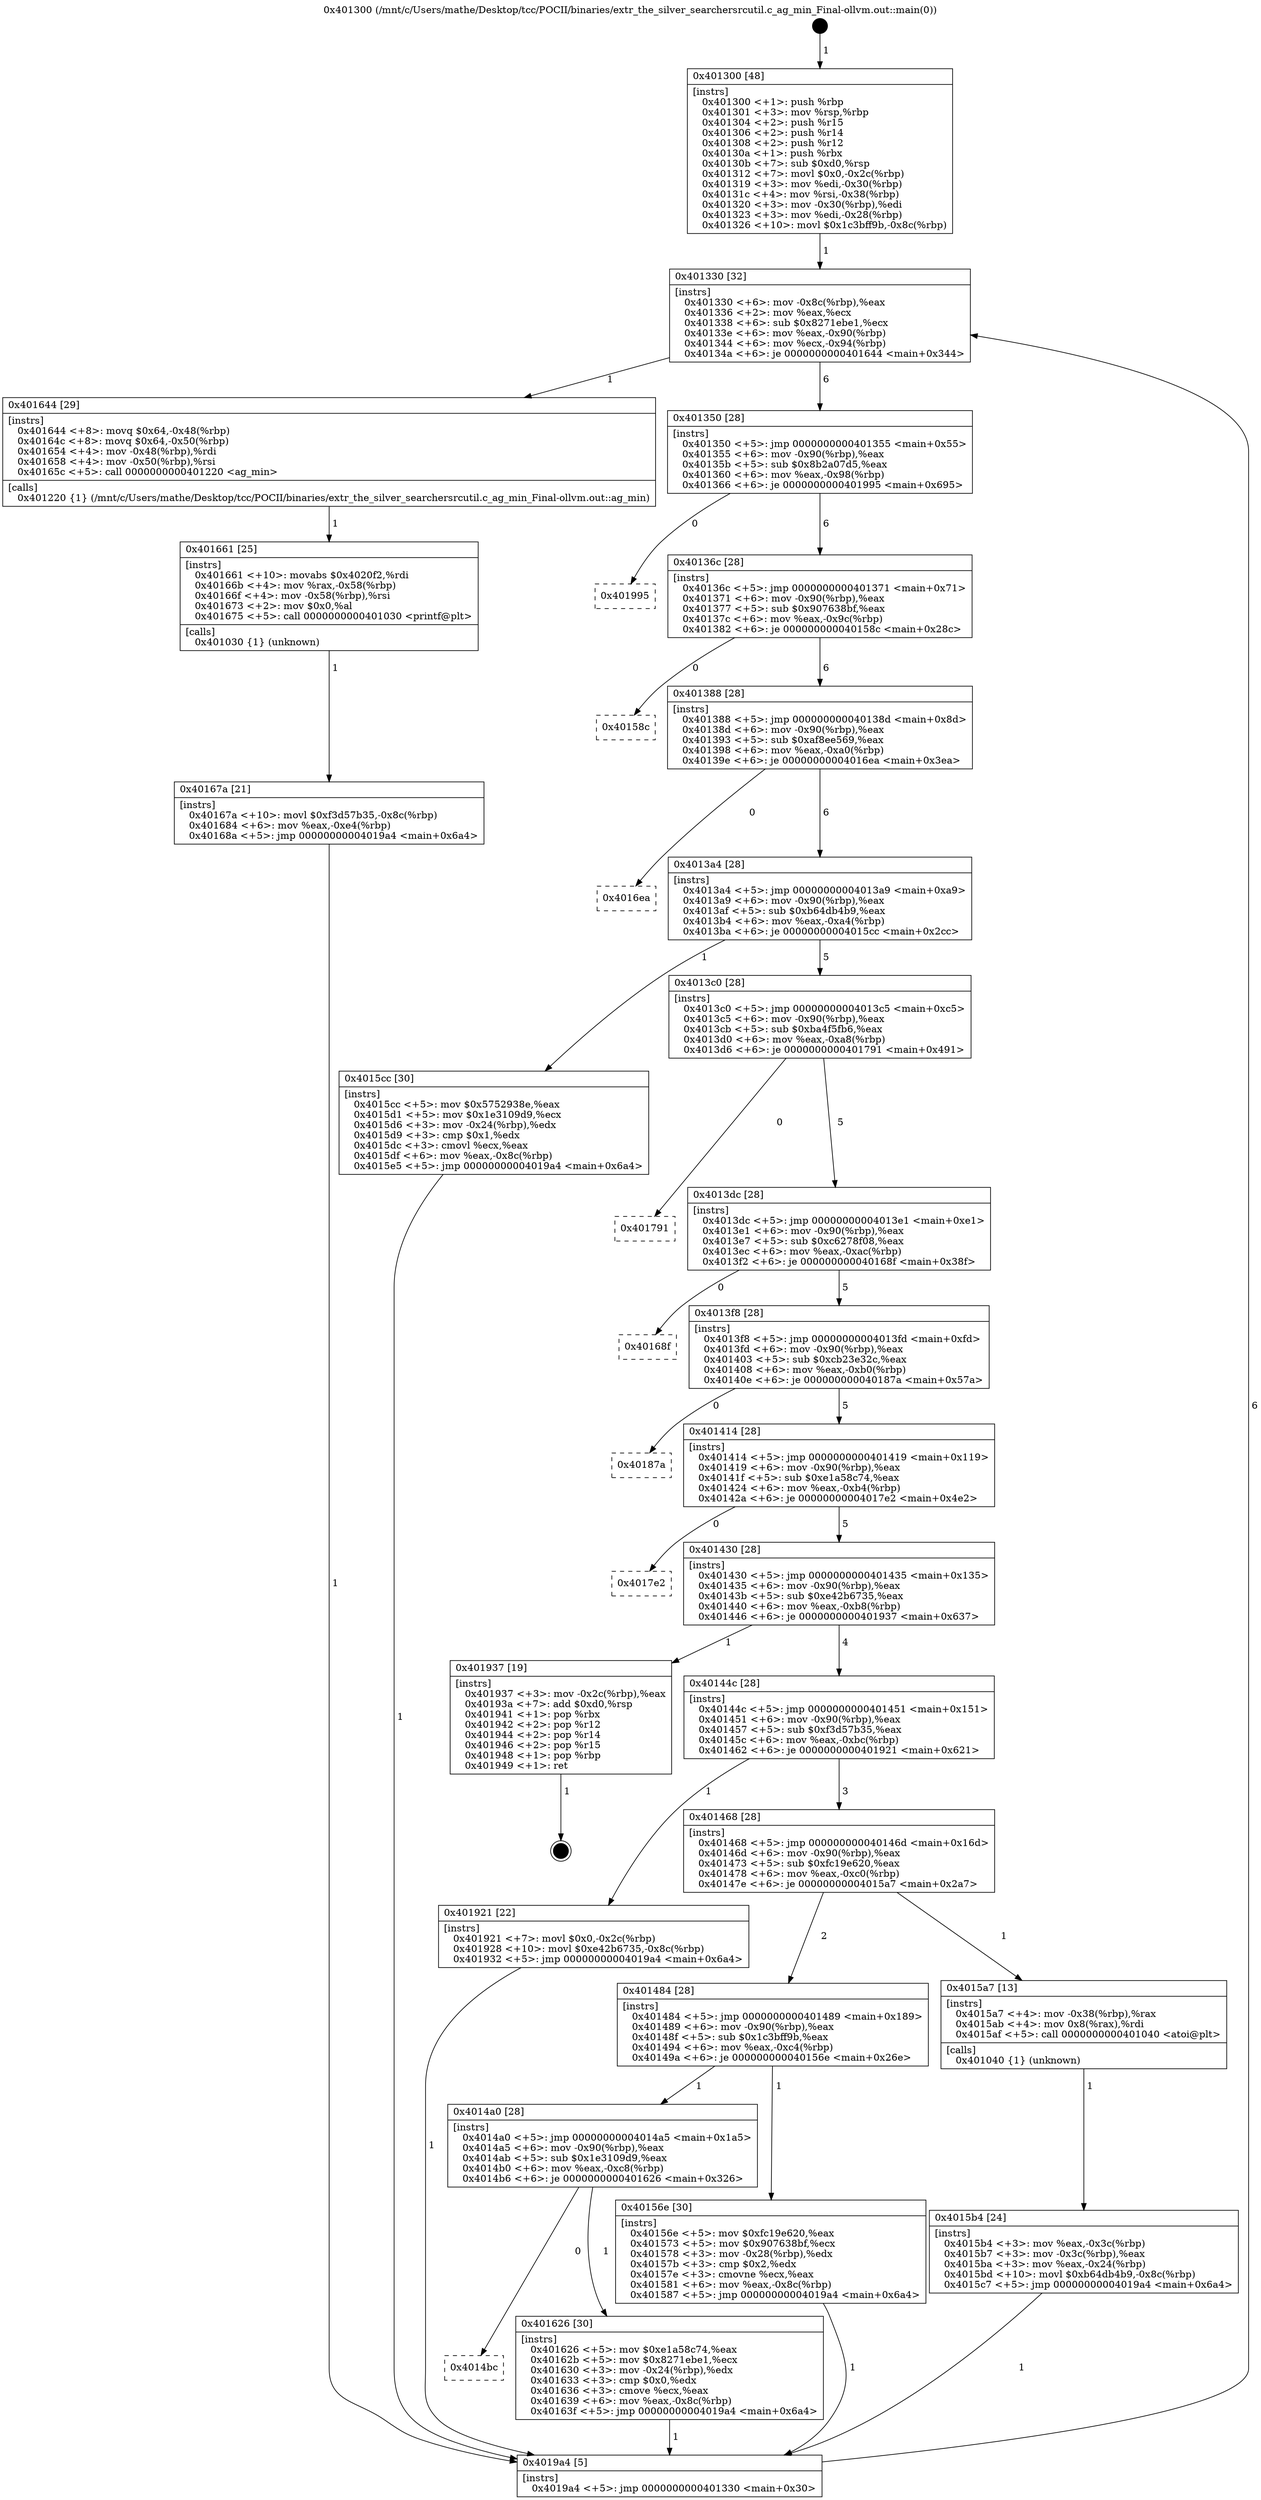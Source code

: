 digraph "0x401300" {
  label = "0x401300 (/mnt/c/Users/mathe/Desktop/tcc/POCII/binaries/extr_the_silver_searchersrcutil.c_ag_min_Final-ollvm.out::main(0))"
  labelloc = "t"
  node[shape=record]

  Entry [label="",width=0.3,height=0.3,shape=circle,fillcolor=black,style=filled]
  "0x401330" [label="{
     0x401330 [32]\l
     | [instrs]\l
     &nbsp;&nbsp;0x401330 \<+6\>: mov -0x8c(%rbp),%eax\l
     &nbsp;&nbsp;0x401336 \<+2\>: mov %eax,%ecx\l
     &nbsp;&nbsp;0x401338 \<+6\>: sub $0x8271ebe1,%ecx\l
     &nbsp;&nbsp;0x40133e \<+6\>: mov %eax,-0x90(%rbp)\l
     &nbsp;&nbsp;0x401344 \<+6\>: mov %ecx,-0x94(%rbp)\l
     &nbsp;&nbsp;0x40134a \<+6\>: je 0000000000401644 \<main+0x344\>\l
  }"]
  "0x401644" [label="{
     0x401644 [29]\l
     | [instrs]\l
     &nbsp;&nbsp;0x401644 \<+8\>: movq $0x64,-0x48(%rbp)\l
     &nbsp;&nbsp;0x40164c \<+8\>: movq $0x64,-0x50(%rbp)\l
     &nbsp;&nbsp;0x401654 \<+4\>: mov -0x48(%rbp),%rdi\l
     &nbsp;&nbsp;0x401658 \<+4\>: mov -0x50(%rbp),%rsi\l
     &nbsp;&nbsp;0x40165c \<+5\>: call 0000000000401220 \<ag_min\>\l
     | [calls]\l
     &nbsp;&nbsp;0x401220 \{1\} (/mnt/c/Users/mathe/Desktop/tcc/POCII/binaries/extr_the_silver_searchersrcutil.c_ag_min_Final-ollvm.out::ag_min)\l
  }"]
  "0x401350" [label="{
     0x401350 [28]\l
     | [instrs]\l
     &nbsp;&nbsp;0x401350 \<+5\>: jmp 0000000000401355 \<main+0x55\>\l
     &nbsp;&nbsp;0x401355 \<+6\>: mov -0x90(%rbp),%eax\l
     &nbsp;&nbsp;0x40135b \<+5\>: sub $0x8b2a07d5,%eax\l
     &nbsp;&nbsp;0x401360 \<+6\>: mov %eax,-0x98(%rbp)\l
     &nbsp;&nbsp;0x401366 \<+6\>: je 0000000000401995 \<main+0x695\>\l
  }"]
  Exit [label="",width=0.3,height=0.3,shape=circle,fillcolor=black,style=filled,peripheries=2]
  "0x401995" [label="{
     0x401995\l
  }", style=dashed]
  "0x40136c" [label="{
     0x40136c [28]\l
     | [instrs]\l
     &nbsp;&nbsp;0x40136c \<+5\>: jmp 0000000000401371 \<main+0x71\>\l
     &nbsp;&nbsp;0x401371 \<+6\>: mov -0x90(%rbp),%eax\l
     &nbsp;&nbsp;0x401377 \<+5\>: sub $0x907638bf,%eax\l
     &nbsp;&nbsp;0x40137c \<+6\>: mov %eax,-0x9c(%rbp)\l
     &nbsp;&nbsp;0x401382 \<+6\>: je 000000000040158c \<main+0x28c\>\l
  }"]
  "0x40167a" [label="{
     0x40167a [21]\l
     | [instrs]\l
     &nbsp;&nbsp;0x40167a \<+10\>: movl $0xf3d57b35,-0x8c(%rbp)\l
     &nbsp;&nbsp;0x401684 \<+6\>: mov %eax,-0xe4(%rbp)\l
     &nbsp;&nbsp;0x40168a \<+5\>: jmp 00000000004019a4 \<main+0x6a4\>\l
  }"]
  "0x40158c" [label="{
     0x40158c\l
  }", style=dashed]
  "0x401388" [label="{
     0x401388 [28]\l
     | [instrs]\l
     &nbsp;&nbsp;0x401388 \<+5\>: jmp 000000000040138d \<main+0x8d\>\l
     &nbsp;&nbsp;0x40138d \<+6\>: mov -0x90(%rbp),%eax\l
     &nbsp;&nbsp;0x401393 \<+5\>: sub $0xaf8ee569,%eax\l
     &nbsp;&nbsp;0x401398 \<+6\>: mov %eax,-0xa0(%rbp)\l
     &nbsp;&nbsp;0x40139e \<+6\>: je 00000000004016ea \<main+0x3ea\>\l
  }"]
  "0x401661" [label="{
     0x401661 [25]\l
     | [instrs]\l
     &nbsp;&nbsp;0x401661 \<+10\>: movabs $0x4020f2,%rdi\l
     &nbsp;&nbsp;0x40166b \<+4\>: mov %rax,-0x58(%rbp)\l
     &nbsp;&nbsp;0x40166f \<+4\>: mov -0x58(%rbp),%rsi\l
     &nbsp;&nbsp;0x401673 \<+2\>: mov $0x0,%al\l
     &nbsp;&nbsp;0x401675 \<+5\>: call 0000000000401030 \<printf@plt\>\l
     | [calls]\l
     &nbsp;&nbsp;0x401030 \{1\} (unknown)\l
  }"]
  "0x4016ea" [label="{
     0x4016ea\l
  }", style=dashed]
  "0x4013a4" [label="{
     0x4013a4 [28]\l
     | [instrs]\l
     &nbsp;&nbsp;0x4013a4 \<+5\>: jmp 00000000004013a9 \<main+0xa9\>\l
     &nbsp;&nbsp;0x4013a9 \<+6\>: mov -0x90(%rbp),%eax\l
     &nbsp;&nbsp;0x4013af \<+5\>: sub $0xb64db4b9,%eax\l
     &nbsp;&nbsp;0x4013b4 \<+6\>: mov %eax,-0xa4(%rbp)\l
     &nbsp;&nbsp;0x4013ba \<+6\>: je 00000000004015cc \<main+0x2cc\>\l
  }"]
  "0x4014bc" [label="{
     0x4014bc\l
  }", style=dashed]
  "0x4015cc" [label="{
     0x4015cc [30]\l
     | [instrs]\l
     &nbsp;&nbsp;0x4015cc \<+5\>: mov $0x5752938e,%eax\l
     &nbsp;&nbsp;0x4015d1 \<+5\>: mov $0x1e3109d9,%ecx\l
     &nbsp;&nbsp;0x4015d6 \<+3\>: mov -0x24(%rbp),%edx\l
     &nbsp;&nbsp;0x4015d9 \<+3\>: cmp $0x1,%edx\l
     &nbsp;&nbsp;0x4015dc \<+3\>: cmovl %ecx,%eax\l
     &nbsp;&nbsp;0x4015df \<+6\>: mov %eax,-0x8c(%rbp)\l
     &nbsp;&nbsp;0x4015e5 \<+5\>: jmp 00000000004019a4 \<main+0x6a4\>\l
  }"]
  "0x4013c0" [label="{
     0x4013c0 [28]\l
     | [instrs]\l
     &nbsp;&nbsp;0x4013c0 \<+5\>: jmp 00000000004013c5 \<main+0xc5\>\l
     &nbsp;&nbsp;0x4013c5 \<+6\>: mov -0x90(%rbp),%eax\l
     &nbsp;&nbsp;0x4013cb \<+5\>: sub $0xba4f5fb6,%eax\l
     &nbsp;&nbsp;0x4013d0 \<+6\>: mov %eax,-0xa8(%rbp)\l
     &nbsp;&nbsp;0x4013d6 \<+6\>: je 0000000000401791 \<main+0x491\>\l
  }"]
  "0x401626" [label="{
     0x401626 [30]\l
     | [instrs]\l
     &nbsp;&nbsp;0x401626 \<+5\>: mov $0xe1a58c74,%eax\l
     &nbsp;&nbsp;0x40162b \<+5\>: mov $0x8271ebe1,%ecx\l
     &nbsp;&nbsp;0x401630 \<+3\>: mov -0x24(%rbp),%edx\l
     &nbsp;&nbsp;0x401633 \<+3\>: cmp $0x0,%edx\l
     &nbsp;&nbsp;0x401636 \<+3\>: cmove %ecx,%eax\l
     &nbsp;&nbsp;0x401639 \<+6\>: mov %eax,-0x8c(%rbp)\l
     &nbsp;&nbsp;0x40163f \<+5\>: jmp 00000000004019a4 \<main+0x6a4\>\l
  }"]
  "0x401791" [label="{
     0x401791\l
  }", style=dashed]
  "0x4013dc" [label="{
     0x4013dc [28]\l
     | [instrs]\l
     &nbsp;&nbsp;0x4013dc \<+5\>: jmp 00000000004013e1 \<main+0xe1\>\l
     &nbsp;&nbsp;0x4013e1 \<+6\>: mov -0x90(%rbp),%eax\l
     &nbsp;&nbsp;0x4013e7 \<+5\>: sub $0xc6278f08,%eax\l
     &nbsp;&nbsp;0x4013ec \<+6\>: mov %eax,-0xac(%rbp)\l
     &nbsp;&nbsp;0x4013f2 \<+6\>: je 000000000040168f \<main+0x38f\>\l
  }"]
  "0x4015b4" [label="{
     0x4015b4 [24]\l
     | [instrs]\l
     &nbsp;&nbsp;0x4015b4 \<+3\>: mov %eax,-0x3c(%rbp)\l
     &nbsp;&nbsp;0x4015b7 \<+3\>: mov -0x3c(%rbp),%eax\l
     &nbsp;&nbsp;0x4015ba \<+3\>: mov %eax,-0x24(%rbp)\l
     &nbsp;&nbsp;0x4015bd \<+10\>: movl $0xb64db4b9,-0x8c(%rbp)\l
     &nbsp;&nbsp;0x4015c7 \<+5\>: jmp 00000000004019a4 \<main+0x6a4\>\l
  }"]
  "0x40168f" [label="{
     0x40168f\l
  }", style=dashed]
  "0x4013f8" [label="{
     0x4013f8 [28]\l
     | [instrs]\l
     &nbsp;&nbsp;0x4013f8 \<+5\>: jmp 00000000004013fd \<main+0xfd\>\l
     &nbsp;&nbsp;0x4013fd \<+6\>: mov -0x90(%rbp),%eax\l
     &nbsp;&nbsp;0x401403 \<+5\>: sub $0xcb23e32c,%eax\l
     &nbsp;&nbsp;0x401408 \<+6\>: mov %eax,-0xb0(%rbp)\l
     &nbsp;&nbsp;0x40140e \<+6\>: je 000000000040187a \<main+0x57a\>\l
  }"]
  "0x401300" [label="{
     0x401300 [48]\l
     | [instrs]\l
     &nbsp;&nbsp;0x401300 \<+1\>: push %rbp\l
     &nbsp;&nbsp;0x401301 \<+3\>: mov %rsp,%rbp\l
     &nbsp;&nbsp;0x401304 \<+2\>: push %r15\l
     &nbsp;&nbsp;0x401306 \<+2\>: push %r14\l
     &nbsp;&nbsp;0x401308 \<+2\>: push %r12\l
     &nbsp;&nbsp;0x40130a \<+1\>: push %rbx\l
     &nbsp;&nbsp;0x40130b \<+7\>: sub $0xd0,%rsp\l
     &nbsp;&nbsp;0x401312 \<+7\>: movl $0x0,-0x2c(%rbp)\l
     &nbsp;&nbsp;0x401319 \<+3\>: mov %edi,-0x30(%rbp)\l
     &nbsp;&nbsp;0x40131c \<+4\>: mov %rsi,-0x38(%rbp)\l
     &nbsp;&nbsp;0x401320 \<+3\>: mov -0x30(%rbp),%edi\l
     &nbsp;&nbsp;0x401323 \<+3\>: mov %edi,-0x28(%rbp)\l
     &nbsp;&nbsp;0x401326 \<+10\>: movl $0x1c3bff9b,-0x8c(%rbp)\l
  }"]
  "0x40187a" [label="{
     0x40187a\l
  }", style=dashed]
  "0x401414" [label="{
     0x401414 [28]\l
     | [instrs]\l
     &nbsp;&nbsp;0x401414 \<+5\>: jmp 0000000000401419 \<main+0x119\>\l
     &nbsp;&nbsp;0x401419 \<+6\>: mov -0x90(%rbp),%eax\l
     &nbsp;&nbsp;0x40141f \<+5\>: sub $0xe1a58c74,%eax\l
     &nbsp;&nbsp;0x401424 \<+6\>: mov %eax,-0xb4(%rbp)\l
     &nbsp;&nbsp;0x40142a \<+6\>: je 00000000004017e2 \<main+0x4e2\>\l
  }"]
  "0x4019a4" [label="{
     0x4019a4 [5]\l
     | [instrs]\l
     &nbsp;&nbsp;0x4019a4 \<+5\>: jmp 0000000000401330 \<main+0x30\>\l
  }"]
  "0x4017e2" [label="{
     0x4017e2\l
  }", style=dashed]
  "0x401430" [label="{
     0x401430 [28]\l
     | [instrs]\l
     &nbsp;&nbsp;0x401430 \<+5\>: jmp 0000000000401435 \<main+0x135\>\l
     &nbsp;&nbsp;0x401435 \<+6\>: mov -0x90(%rbp),%eax\l
     &nbsp;&nbsp;0x40143b \<+5\>: sub $0xe42b6735,%eax\l
     &nbsp;&nbsp;0x401440 \<+6\>: mov %eax,-0xb8(%rbp)\l
     &nbsp;&nbsp;0x401446 \<+6\>: je 0000000000401937 \<main+0x637\>\l
  }"]
  "0x4014a0" [label="{
     0x4014a0 [28]\l
     | [instrs]\l
     &nbsp;&nbsp;0x4014a0 \<+5\>: jmp 00000000004014a5 \<main+0x1a5\>\l
     &nbsp;&nbsp;0x4014a5 \<+6\>: mov -0x90(%rbp),%eax\l
     &nbsp;&nbsp;0x4014ab \<+5\>: sub $0x1e3109d9,%eax\l
     &nbsp;&nbsp;0x4014b0 \<+6\>: mov %eax,-0xc8(%rbp)\l
     &nbsp;&nbsp;0x4014b6 \<+6\>: je 0000000000401626 \<main+0x326\>\l
  }"]
  "0x401937" [label="{
     0x401937 [19]\l
     | [instrs]\l
     &nbsp;&nbsp;0x401937 \<+3\>: mov -0x2c(%rbp),%eax\l
     &nbsp;&nbsp;0x40193a \<+7\>: add $0xd0,%rsp\l
     &nbsp;&nbsp;0x401941 \<+1\>: pop %rbx\l
     &nbsp;&nbsp;0x401942 \<+2\>: pop %r12\l
     &nbsp;&nbsp;0x401944 \<+2\>: pop %r14\l
     &nbsp;&nbsp;0x401946 \<+2\>: pop %r15\l
     &nbsp;&nbsp;0x401948 \<+1\>: pop %rbp\l
     &nbsp;&nbsp;0x401949 \<+1\>: ret\l
  }"]
  "0x40144c" [label="{
     0x40144c [28]\l
     | [instrs]\l
     &nbsp;&nbsp;0x40144c \<+5\>: jmp 0000000000401451 \<main+0x151\>\l
     &nbsp;&nbsp;0x401451 \<+6\>: mov -0x90(%rbp),%eax\l
     &nbsp;&nbsp;0x401457 \<+5\>: sub $0xf3d57b35,%eax\l
     &nbsp;&nbsp;0x40145c \<+6\>: mov %eax,-0xbc(%rbp)\l
     &nbsp;&nbsp;0x401462 \<+6\>: je 0000000000401921 \<main+0x621\>\l
  }"]
  "0x40156e" [label="{
     0x40156e [30]\l
     | [instrs]\l
     &nbsp;&nbsp;0x40156e \<+5\>: mov $0xfc19e620,%eax\l
     &nbsp;&nbsp;0x401573 \<+5\>: mov $0x907638bf,%ecx\l
     &nbsp;&nbsp;0x401578 \<+3\>: mov -0x28(%rbp),%edx\l
     &nbsp;&nbsp;0x40157b \<+3\>: cmp $0x2,%edx\l
     &nbsp;&nbsp;0x40157e \<+3\>: cmovne %ecx,%eax\l
     &nbsp;&nbsp;0x401581 \<+6\>: mov %eax,-0x8c(%rbp)\l
     &nbsp;&nbsp;0x401587 \<+5\>: jmp 00000000004019a4 \<main+0x6a4\>\l
  }"]
  "0x401921" [label="{
     0x401921 [22]\l
     | [instrs]\l
     &nbsp;&nbsp;0x401921 \<+7\>: movl $0x0,-0x2c(%rbp)\l
     &nbsp;&nbsp;0x401928 \<+10\>: movl $0xe42b6735,-0x8c(%rbp)\l
     &nbsp;&nbsp;0x401932 \<+5\>: jmp 00000000004019a4 \<main+0x6a4\>\l
  }"]
  "0x401468" [label="{
     0x401468 [28]\l
     | [instrs]\l
     &nbsp;&nbsp;0x401468 \<+5\>: jmp 000000000040146d \<main+0x16d\>\l
     &nbsp;&nbsp;0x40146d \<+6\>: mov -0x90(%rbp),%eax\l
     &nbsp;&nbsp;0x401473 \<+5\>: sub $0xfc19e620,%eax\l
     &nbsp;&nbsp;0x401478 \<+6\>: mov %eax,-0xc0(%rbp)\l
     &nbsp;&nbsp;0x40147e \<+6\>: je 00000000004015a7 \<main+0x2a7\>\l
  }"]
  "0x401484" [label="{
     0x401484 [28]\l
     | [instrs]\l
     &nbsp;&nbsp;0x401484 \<+5\>: jmp 0000000000401489 \<main+0x189\>\l
     &nbsp;&nbsp;0x401489 \<+6\>: mov -0x90(%rbp),%eax\l
     &nbsp;&nbsp;0x40148f \<+5\>: sub $0x1c3bff9b,%eax\l
     &nbsp;&nbsp;0x401494 \<+6\>: mov %eax,-0xc4(%rbp)\l
     &nbsp;&nbsp;0x40149a \<+6\>: je 000000000040156e \<main+0x26e\>\l
  }"]
  "0x4015a7" [label="{
     0x4015a7 [13]\l
     | [instrs]\l
     &nbsp;&nbsp;0x4015a7 \<+4\>: mov -0x38(%rbp),%rax\l
     &nbsp;&nbsp;0x4015ab \<+4\>: mov 0x8(%rax),%rdi\l
     &nbsp;&nbsp;0x4015af \<+5\>: call 0000000000401040 \<atoi@plt\>\l
     | [calls]\l
     &nbsp;&nbsp;0x401040 \{1\} (unknown)\l
  }"]
  Entry -> "0x401300" [label=" 1"]
  "0x401330" -> "0x401644" [label=" 1"]
  "0x401330" -> "0x401350" [label=" 6"]
  "0x401937" -> Exit [label=" 1"]
  "0x401350" -> "0x401995" [label=" 0"]
  "0x401350" -> "0x40136c" [label=" 6"]
  "0x401921" -> "0x4019a4" [label=" 1"]
  "0x40136c" -> "0x40158c" [label=" 0"]
  "0x40136c" -> "0x401388" [label=" 6"]
  "0x40167a" -> "0x4019a4" [label=" 1"]
  "0x401388" -> "0x4016ea" [label=" 0"]
  "0x401388" -> "0x4013a4" [label=" 6"]
  "0x401661" -> "0x40167a" [label=" 1"]
  "0x4013a4" -> "0x4015cc" [label=" 1"]
  "0x4013a4" -> "0x4013c0" [label=" 5"]
  "0x401644" -> "0x401661" [label=" 1"]
  "0x4013c0" -> "0x401791" [label=" 0"]
  "0x4013c0" -> "0x4013dc" [label=" 5"]
  "0x401626" -> "0x4019a4" [label=" 1"]
  "0x4013dc" -> "0x40168f" [label=" 0"]
  "0x4013dc" -> "0x4013f8" [label=" 5"]
  "0x4014a0" -> "0x401626" [label=" 1"]
  "0x4013f8" -> "0x40187a" [label=" 0"]
  "0x4013f8" -> "0x401414" [label=" 5"]
  "0x4014a0" -> "0x4014bc" [label=" 0"]
  "0x401414" -> "0x4017e2" [label=" 0"]
  "0x401414" -> "0x401430" [label=" 5"]
  "0x4015cc" -> "0x4019a4" [label=" 1"]
  "0x401430" -> "0x401937" [label=" 1"]
  "0x401430" -> "0x40144c" [label=" 4"]
  "0x4015b4" -> "0x4019a4" [label=" 1"]
  "0x40144c" -> "0x401921" [label=" 1"]
  "0x40144c" -> "0x401468" [label=" 3"]
  "0x4015a7" -> "0x4015b4" [label=" 1"]
  "0x401468" -> "0x4015a7" [label=" 1"]
  "0x401468" -> "0x401484" [label=" 2"]
  "0x4019a4" -> "0x401330" [label=" 6"]
  "0x401484" -> "0x40156e" [label=" 1"]
  "0x401484" -> "0x4014a0" [label=" 1"]
  "0x40156e" -> "0x4019a4" [label=" 1"]
  "0x401300" -> "0x401330" [label=" 1"]
}
